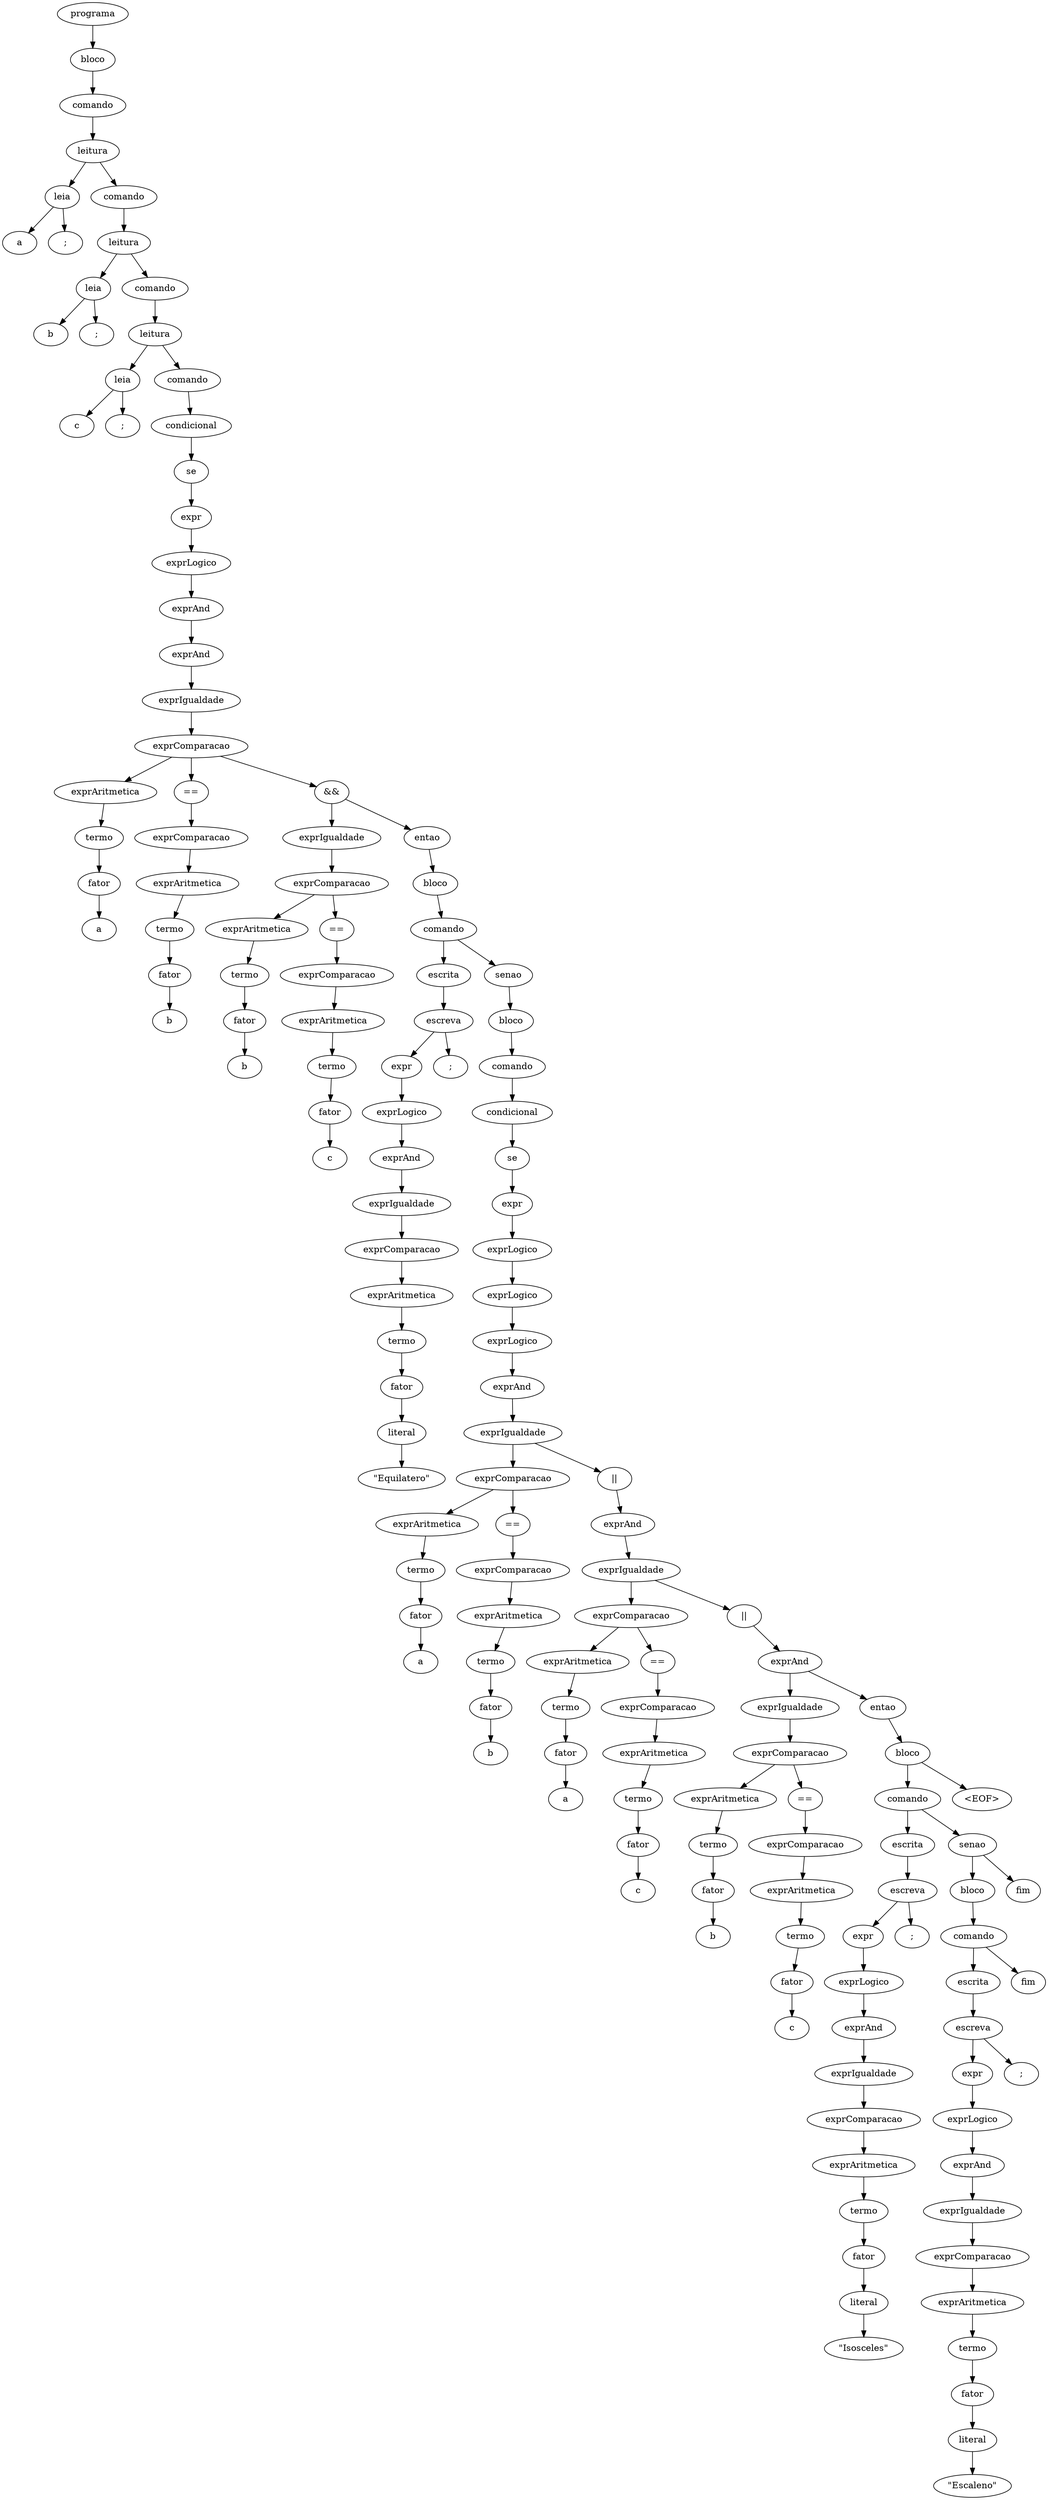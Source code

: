 digraph G {
n0 [label="programa"];
n1 [label="bloco"];
n0 -> n1;
n2 [label="comando"];
n1 -> n2;
n3 [label="leitura"];
n2 -> n3;
n4 [label="leia"];
n3 -> n4;
n5 [label="a"];
n4 -> n5;
n6 [label=";"];
n4 -> n6;
n7 [label="comando"];
n3 -> n7;
n8 [label="leitura"];
n7 -> n8;
n9 [label="leia"];
n8 -> n9;
n10 [label="b"];
n9 -> n10;
n11 [label=";"];
n9 -> n11;
n12 [label="comando"];
n8 -> n12;
n13 [label="leitura"];
n12 -> n13;
n14 [label="leia"];
n13 -> n14;
n15 [label="c"];
n14 -> n15;
n16 [label=";"];
n14 -> n16;
n17 [label="comando"];
n13 -> n17;
n18 [label="condicional"];
n17 -> n18;
n19 [label="se"];
n18 -> n19;
n20 [label="expr"];
n19 -> n20;
n21 [label="exprLogico"];
n20 -> n21;
n22 [label="exprAnd"];
n21 -> n22;
n23 [label="exprAnd"];
n22 -> n23;
n24 [label="exprIgualdade"];
n23 -> n24;
n25 [label="exprComparacao"];
n24 -> n25;
n26 [label="exprAritmetica"];
n25 -> n26;
n27 [label="termo"];
n26 -> n27;
n28 [label="fator"];
n27 -> n28;
n29 [label="a"];
n28 -> n29;
n30 [label="=="];
n25 -> n30;
n31 [label="exprComparacao"];
n30 -> n31;
n32 [label="exprAritmetica"];
n31 -> n32;
n33 [label="termo"];
n32 -> n33;
n34 [label="fator"];
n33 -> n34;
n35 [label="b"];
n34 -> n35;
n36 [label="&&"];
n25 -> n36;
n37 [label="exprIgualdade"];
n36 -> n37;
n38 [label="exprComparacao"];
n37 -> n38;
n39 [label="exprAritmetica"];
n38 -> n39;
n40 [label="termo"];
n39 -> n40;
n41 [label="fator"];
n40 -> n41;
n42 [label="b"];
n41 -> n42;
n43 [label="=="];
n38 -> n43;
n44 [label="exprComparacao"];
n43 -> n44;
n45 [label="exprAritmetica"];
n44 -> n45;
n46 [label="termo"];
n45 -> n46;
n47 [label="fator"];
n46 -> n47;
n48 [label="c"];
n47 -> n48;
n49 [label="entao"];
n36 -> n49;
n50 [label="bloco"];
n49 -> n50;
n51 [label="comando"];
n50 -> n51;
n52 [label="escrita"];
n51 -> n52;
n53 [label="escreva"];
n52 -> n53;
n54 [label="expr"];
n53 -> n54;
n55 [label="exprLogico"];
n54 -> n55;
n56 [label="exprAnd"];
n55 -> n56;
n57 [label="exprIgualdade"];
n56 -> n57;
n58 [label="exprComparacao"];
n57 -> n58;
n59 [label="exprAritmetica"];
n58 -> n59;
n60 [label="termo"];
n59 -> n60;
n61 [label="fator"];
n60 -> n61;
n62 [label="literal"];
n61 -> n62;
n63 [label="\"Equilatero\""];
n62 -> n63;
n64 [label=";"];
n53 -> n64;
n65 [label="senao"];
n51 -> n65;
n66 [label="bloco"];
n65 -> n66;
n67 [label="comando"];
n66 -> n67;
n68 [label="condicional"];
n67 -> n68;
n69 [label="se"];
n68 -> n69;
n70 [label="expr"];
n69 -> n70;
n71 [label="exprLogico"];
n70 -> n71;
n72 [label="exprLogico"];
n71 -> n72;
n73 [label="exprLogico"];
n72 -> n73;
n74 [label="exprAnd"];
n73 -> n74;
n75 [label="exprIgualdade"];
n74 -> n75;
n76 [label="exprComparacao"];
n75 -> n76;
n77 [label="exprAritmetica"];
n76 -> n77;
n78 [label="termo"];
n77 -> n78;
n79 [label="fator"];
n78 -> n79;
n80 [label="a"];
n79 -> n80;
n81 [label="=="];
n76 -> n81;
n82 [label="exprComparacao"];
n81 -> n82;
n83 [label="exprAritmetica"];
n82 -> n83;
n84 [label="termo"];
n83 -> n84;
n85 [label="fator"];
n84 -> n85;
n86 [label="b"];
n85 -> n86;
n87 [label="||"];
n75 -> n87;
n88 [label="exprAnd"];
n87 -> n88;
n89 [label="exprIgualdade"];
n88 -> n89;
n90 [label="exprComparacao"];
n89 -> n90;
n91 [label="exprAritmetica"];
n90 -> n91;
n92 [label="termo"];
n91 -> n92;
n93 [label="fator"];
n92 -> n93;
n94 [label="a"];
n93 -> n94;
n95 [label="=="];
n90 -> n95;
n96 [label="exprComparacao"];
n95 -> n96;
n97 [label="exprAritmetica"];
n96 -> n97;
n98 [label="termo"];
n97 -> n98;
n99 [label="fator"];
n98 -> n99;
n100 [label="c"];
n99 -> n100;
n101 [label="||"];
n89 -> n101;
n102 [label="exprAnd"];
n101 -> n102;
n103 [label="exprIgualdade"];
n102 -> n103;
n104 [label="exprComparacao"];
n103 -> n104;
n105 [label="exprAritmetica"];
n104 -> n105;
n106 [label="termo"];
n105 -> n106;
n107 [label="fator"];
n106 -> n107;
n108 [label="b"];
n107 -> n108;
n109 [label="=="];
n104 -> n109;
n110 [label="exprComparacao"];
n109 -> n110;
n111 [label="exprAritmetica"];
n110 -> n111;
n112 [label="termo"];
n111 -> n112;
n113 [label="fator"];
n112 -> n113;
n114 [label="c"];
n113 -> n114;
n115 [label="entao"];
n102 -> n115;
n116 [label="bloco"];
n115 -> n116;
n117 [label="comando"];
n116 -> n117;
n118 [label="escrita"];
n117 -> n118;
n119 [label="escreva"];
n118 -> n119;
n120 [label="expr"];
n119 -> n120;
n121 [label="exprLogico"];
n120 -> n121;
n122 [label="exprAnd"];
n121 -> n122;
n123 [label="exprIgualdade"];
n122 -> n123;
n124 [label="exprComparacao"];
n123 -> n124;
n125 [label="exprAritmetica"];
n124 -> n125;
n126 [label="termo"];
n125 -> n126;
n127 [label="fator"];
n126 -> n127;
n128 [label="literal"];
n127 -> n128;
n129 [label="\"Isosceles\""];
n128 -> n129;
n130 [label=";"];
n119 -> n130;
n131 [label="senao"];
n117 -> n131;
n132 [label="bloco"];
n131 -> n132;
n133 [label="comando"];
n132 -> n133;
n134 [label="escrita"];
n133 -> n134;
n135 [label="escreva"];
n134 -> n135;
n136 [label="expr"];
n135 -> n136;
n137 [label="exprLogico"];
n136 -> n137;
n138 [label="exprAnd"];
n137 -> n138;
n139 [label="exprIgualdade"];
n138 -> n139;
n140 [label="exprComparacao"];
n139 -> n140;
n141 [label="exprAritmetica"];
n140 -> n141;
n142 [label="termo"];
n141 -> n142;
n143 [label="fator"];
n142 -> n143;
n144 [label="literal"];
n143 -> n144;
n145 [label="\"Escaleno\""];
n144 -> n145;
n146 [label=";"];
n135 -> n146;
n147 [label="fim"];
n133 -> n147;
n148 [label="fim"];
n131 -> n148;
n149 [label="<EOF>"];
n116 -> n149;
}